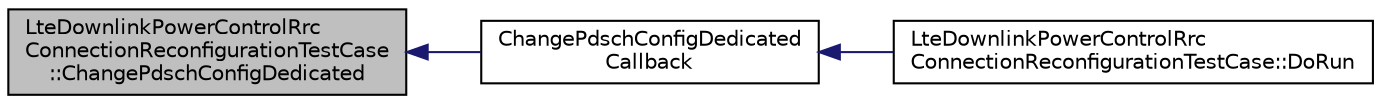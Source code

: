 digraph "LteDownlinkPowerControlRrcConnectionReconfigurationTestCase::ChangePdschConfigDedicated"
{
  edge [fontname="Helvetica",fontsize="10",labelfontname="Helvetica",labelfontsize="10"];
  node [fontname="Helvetica",fontsize="10",shape=record];
  rankdir="LR";
  Node1 [label="LteDownlinkPowerControlRrc\lConnectionReconfigurationTestCase\l::ChangePdschConfigDedicated",height=0.2,width=0.4,color="black", fillcolor="grey75", style="filled", fontcolor="black"];
  Node1 -> Node2 [dir="back",color="midnightblue",fontsize="10",style="solid"];
  Node2 [label="ChangePdschConfigDedicated\lCallback",height=0.2,width=0.4,color="black", fillcolor="white", style="filled",URL="$d2/deb/lte-test-downlink-power-control_8cc.html#ab8053a215895f29bb4d67d4ff7e54bd1"];
  Node2 -> Node3 [dir="back",color="midnightblue",fontsize="10",style="solid"];
  Node3 [label="LteDownlinkPowerControlRrc\lConnectionReconfigurationTestCase::DoRun",height=0.2,width=0.4,color="black", fillcolor="white", style="filled",URL="$dd/d20/classLteDownlinkPowerControlRrcConnectionReconfigurationTestCase.html#a3f7be434747a85c448ade6fc4500d552",tooltip="Implementation to actually run this TestCase. "];
}
